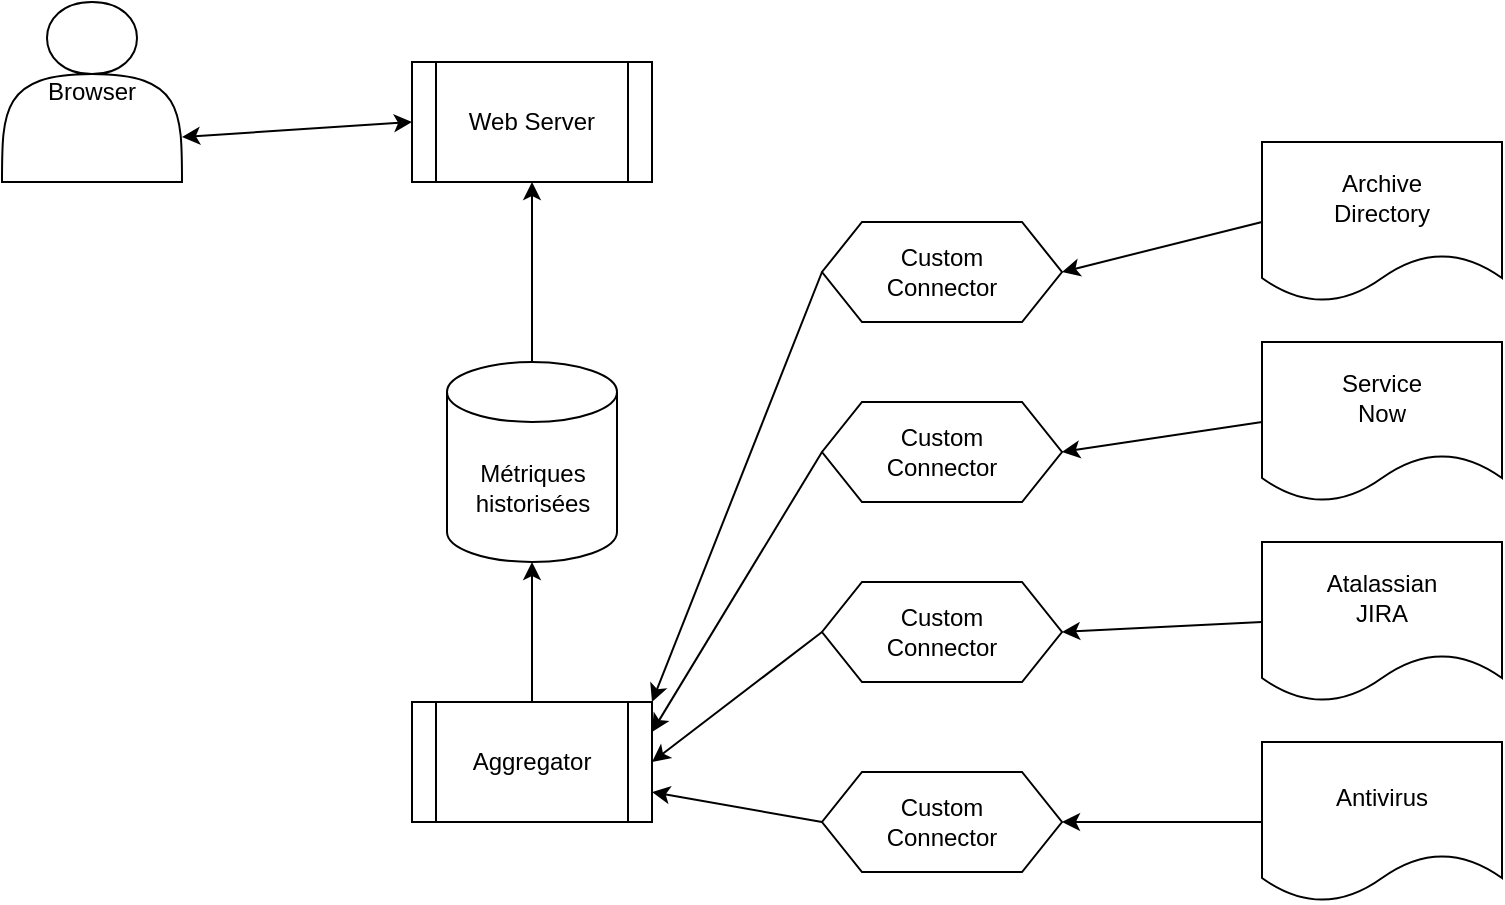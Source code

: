 <mxfile version="24.7.17">
  <diagram name="Page-1" id="wzduDeJHrXtm7SfrXoLZ">
    <mxGraphModel dx="1434" dy="785" grid="1" gridSize="10" guides="1" tooltips="1" connect="1" arrows="1" fold="1" page="1" pageScale="1" pageWidth="850" pageHeight="1100" math="0" shadow="0">
      <root>
        <mxCell id="0" />
        <mxCell id="1" parent="0" />
        <mxCell id="vgFtOA1Ox0ZbRjIql_58-1" value="&lt;div&gt;Métriques&lt;/div&gt;&lt;div&gt;historisées&lt;br&gt;&lt;/div&gt;" style="shape=cylinder3;whiteSpace=wrap;html=1;boundedLbl=1;backgroundOutline=1;size=15;" vertex="1" parent="1">
          <mxGeometry x="262.5" y="290" width="85" height="100" as="geometry" />
        </mxCell>
        <mxCell id="vgFtOA1Ox0ZbRjIql_58-2" value="Aggregator" style="shape=process;whiteSpace=wrap;html=1;backgroundOutline=1;" vertex="1" parent="1">
          <mxGeometry x="245" y="460" width="120" height="60" as="geometry" />
        </mxCell>
        <mxCell id="vgFtOA1Ox0ZbRjIql_58-3" value="Web Server" style="shape=process;whiteSpace=wrap;html=1;backgroundOutline=1;" vertex="1" parent="1">
          <mxGeometry x="245" y="140" width="120" height="60" as="geometry" />
        </mxCell>
        <mxCell id="vgFtOA1Ox0ZbRjIql_58-4" value="Browser" style="shape=actor;whiteSpace=wrap;html=1;" vertex="1" parent="1">
          <mxGeometry x="40" y="110" width="90" height="90" as="geometry" />
        </mxCell>
        <mxCell id="vgFtOA1Ox0ZbRjIql_58-7" value="" style="endArrow=classic;startArrow=classic;html=1;rounded=0;entryX=0;entryY=0.5;entryDx=0;entryDy=0;exitX=1;exitY=0.75;exitDx=0;exitDy=0;" edge="1" parent="1" source="vgFtOA1Ox0ZbRjIql_58-4" target="vgFtOA1Ox0ZbRjIql_58-3">
          <mxGeometry width="50" height="50" relative="1" as="geometry">
            <mxPoint x="140" y="240" as="sourcePoint" />
            <mxPoint x="190" y="190" as="targetPoint" />
          </mxGeometry>
        </mxCell>
        <mxCell id="vgFtOA1Ox0ZbRjIql_58-8" value="" style="endArrow=classic;html=1;rounded=0;entryX=0.5;entryY=1;entryDx=0;entryDy=0;exitX=0.5;exitY=0;exitDx=0;exitDy=0;exitPerimeter=0;" edge="1" parent="1" source="vgFtOA1Ox0ZbRjIql_58-1" target="vgFtOA1Ox0ZbRjIql_58-3">
          <mxGeometry width="50" height="50" relative="1" as="geometry">
            <mxPoint x="190" y="270" as="sourcePoint" />
            <mxPoint x="240" y="220" as="targetPoint" />
          </mxGeometry>
        </mxCell>
        <mxCell id="vgFtOA1Ox0ZbRjIql_58-9" value="" style="endArrow=classic;html=1;rounded=0;entryX=0.5;entryY=1;entryDx=0;entryDy=0;entryPerimeter=0;exitX=0.5;exitY=0;exitDx=0;exitDy=0;" edge="1" parent="1" source="vgFtOA1Ox0ZbRjIql_58-2" target="vgFtOA1Ox0ZbRjIql_58-1">
          <mxGeometry width="50" height="50" relative="1" as="geometry">
            <mxPoint x="160" y="450" as="sourcePoint" />
            <mxPoint x="210" y="400" as="targetPoint" />
          </mxGeometry>
        </mxCell>
        <mxCell id="vgFtOA1Ox0ZbRjIql_58-10" value="&lt;div&gt;Archive&lt;/div&gt;&lt;div&gt;Directory&lt;br&gt;&lt;/div&gt;" style="shape=document;whiteSpace=wrap;html=1;boundedLbl=1;" vertex="1" parent="1">
          <mxGeometry x="670" y="180" width="120" height="80" as="geometry" />
        </mxCell>
        <mxCell id="vgFtOA1Ox0ZbRjIql_58-11" value="&lt;div&gt;Service&lt;/div&gt;&lt;div&gt;Now&lt;br&gt;&lt;/div&gt;" style="shape=document;whiteSpace=wrap;html=1;boundedLbl=1;" vertex="1" parent="1">
          <mxGeometry x="670" y="280" width="120" height="80" as="geometry" />
        </mxCell>
        <mxCell id="vgFtOA1Ox0ZbRjIql_58-12" value="&lt;div&gt;Atalassian&lt;/div&gt;&lt;div&gt;JIRA&lt;br&gt;&lt;/div&gt;" style="shape=document;whiteSpace=wrap;html=1;boundedLbl=1;" vertex="1" parent="1">
          <mxGeometry x="670" y="380" width="120" height="80" as="geometry" />
        </mxCell>
        <mxCell id="vgFtOA1Ox0ZbRjIql_58-13" value="&lt;div&gt;Antivirus&lt;/div&gt;" style="shape=document;whiteSpace=wrap;html=1;boundedLbl=1;" vertex="1" parent="1">
          <mxGeometry x="670" y="480" width="120" height="80" as="geometry" />
        </mxCell>
        <mxCell id="vgFtOA1Ox0ZbRjIql_58-14" value="&lt;div&gt;Custom&lt;/div&gt;&lt;div&gt;Connector&lt;/div&gt;" style="shape=hexagon;perimeter=hexagonPerimeter2;whiteSpace=wrap;html=1;fixedSize=1;" vertex="1" parent="1">
          <mxGeometry x="450" y="220" width="120" height="50" as="geometry" />
        </mxCell>
        <mxCell id="vgFtOA1Ox0ZbRjIql_58-15" value="&lt;div&gt;Custom&lt;/div&gt;&lt;div&gt;Connector&lt;/div&gt;" style="shape=hexagon;perimeter=hexagonPerimeter2;whiteSpace=wrap;html=1;fixedSize=1;" vertex="1" parent="1">
          <mxGeometry x="450" y="310" width="120" height="50" as="geometry" />
        </mxCell>
        <mxCell id="vgFtOA1Ox0ZbRjIql_58-16" value="&lt;div&gt;Custom&lt;/div&gt;&lt;div&gt;Connector&lt;/div&gt;" style="shape=hexagon;perimeter=hexagonPerimeter2;whiteSpace=wrap;html=1;fixedSize=1;" vertex="1" parent="1">
          <mxGeometry x="450" y="400" width="120" height="50" as="geometry" />
        </mxCell>
        <mxCell id="vgFtOA1Ox0ZbRjIql_58-17" value="&lt;div&gt;Custom&lt;/div&gt;&lt;div&gt;Connector&lt;/div&gt;" style="shape=hexagon;perimeter=hexagonPerimeter2;whiteSpace=wrap;html=1;fixedSize=1;" vertex="1" parent="1">
          <mxGeometry x="450" y="495" width="120" height="50" as="geometry" />
        </mxCell>
        <mxCell id="vgFtOA1Ox0ZbRjIql_58-18" value="" style="endArrow=classic;html=1;rounded=0;exitX=0;exitY=0.5;exitDx=0;exitDy=0;entryX=1;entryY=0.5;entryDx=0;entryDy=0;" edge="1" parent="1" source="vgFtOA1Ox0ZbRjIql_58-13" target="vgFtOA1Ox0ZbRjIql_58-17">
          <mxGeometry width="50" height="50" relative="1" as="geometry">
            <mxPoint x="580" y="640" as="sourcePoint" />
            <mxPoint x="630" y="590" as="targetPoint" />
          </mxGeometry>
        </mxCell>
        <mxCell id="vgFtOA1Ox0ZbRjIql_58-19" value="" style="endArrow=classic;html=1;rounded=0;exitX=0;exitY=0.5;exitDx=0;exitDy=0;entryX=1;entryY=0.5;entryDx=0;entryDy=0;" edge="1" parent="1" source="vgFtOA1Ox0ZbRjIql_58-10" target="vgFtOA1Ox0ZbRjIql_58-14">
          <mxGeometry width="50" height="50" relative="1" as="geometry">
            <mxPoint x="610" y="160" as="sourcePoint" />
            <mxPoint x="660" y="110" as="targetPoint" />
          </mxGeometry>
        </mxCell>
        <mxCell id="vgFtOA1Ox0ZbRjIql_58-20" value="" style="endArrow=classic;html=1;rounded=0;exitX=0;exitY=0.5;exitDx=0;exitDy=0;entryX=1;entryY=0.5;entryDx=0;entryDy=0;" edge="1" parent="1" source="vgFtOA1Ox0ZbRjIql_58-11" target="vgFtOA1Ox0ZbRjIql_58-15">
          <mxGeometry width="50" height="50" relative="1" as="geometry">
            <mxPoint x="640" y="265" as="sourcePoint" />
            <mxPoint x="540" y="290" as="targetPoint" />
          </mxGeometry>
        </mxCell>
        <mxCell id="vgFtOA1Ox0ZbRjIql_58-21" value="" style="endArrow=classic;html=1;rounded=0;exitX=0;exitY=0.5;exitDx=0;exitDy=0;entryX=1;entryY=0.5;entryDx=0;entryDy=0;" edge="1" parent="1" source="vgFtOA1Ox0ZbRjIql_58-12" target="vgFtOA1Ox0ZbRjIql_58-16">
          <mxGeometry width="50" height="50" relative="1" as="geometry">
            <mxPoint x="690" y="240" as="sourcePoint" />
            <mxPoint x="590" y="265" as="targetPoint" />
          </mxGeometry>
        </mxCell>
        <mxCell id="vgFtOA1Ox0ZbRjIql_58-22" value="" style="endArrow=classic;html=1;rounded=0;exitX=0;exitY=0.5;exitDx=0;exitDy=0;entryX=1;entryY=0;entryDx=0;entryDy=0;" edge="1" parent="1" source="vgFtOA1Ox0ZbRjIql_58-14" target="vgFtOA1Ox0ZbRjIql_58-2">
          <mxGeometry width="50" height="50" relative="1" as="geometry">
            <mxPoint x="700" y="250" as="sourcePoint" />
            <mxPoint x="600" y="275" as="targetPoint" />
          </mxGeometry>
        </mxCell>
        <mxCell id="vgFtOA1Ox0ZbRjIql_58-23" value="" style="endArrow=classic;html=1;rounded=0;exitX=0;exitY=0.5;exitDx=0;exitDy=0;entryX=1;entryY=0.25;entryDx=0;entryDy=0;" edge="1" parent="1" source="vgFtOA1Ox0ZbRjIql_58-15" target="vgFtOA1Ox0ZbRjIql_58-2">
          <mxGeometry width="50" height="50" relative="1" as="geometry">
            <mxPoint x="710" y="260" as="sourcePoint" />
            <mxPoint x="610" y="285" as="targetPoint" />
          </mxGeometry>
        </mxCell>
        <mxCell id="vgFtOA1Ox0ZbRjIql_58-24" value="" style="endArrow=classic;html=1;rounded=0;exitX=0;exitY=0.5;exitDx=0;exitDy=0;entryX=1;entryY=0.5;entryDx=0;entryDy=0;" edge="1" parent="1" source="vgFtOA1Ox0ZbRjIql_58-16" target="vgFtOA1Ox0ZbRjIql_58-2">
          <mxGeometry width="50" height="50" relative="1" as="geometry">
            <mxPoint x="720" y="270" as="sourcePoint" />
            <mxPoint x="620" y="295" as="targetPoint" />
          </mxGeometry>
        </mxCell>
        <mxCell id="vgFtOA1Ox0ZbRjIql_58-25" value="" style="endArrow=classic;html=1;rounded=0;exitX=0;exitY=0.5;exitDx=0;exitDy=0;entryX=1;entryY=0.75;entryDx=0;entryDy=0;" edge="1" parent="1" source="vgFtOA1Ox0ZbRjIql_58-17" target="vgFtOA1Ox0ZbRjIql_58-2">
          <mxGeometry width="50" height="50" relative="1" as="geometry">
            <mxPoint x="730" y="280" as="sourcePoint" />
            <mxPoint x="630" y="305" as="targetPoint" />
          </mxGeometry>
        </mxCell>
      </root>
    </mxGraphModel>
  </diagram>
</mxfile>
